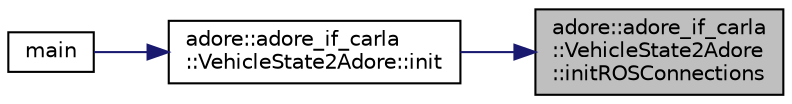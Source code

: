 digraph "adore::adore_if_carla::VehicleState2Adore::initROSConnections"
{
 // LATEX_PDF_SIZE
  edge [fontname="Helvetica",fontsize="10",labelfontname="Helvetica",labelfontsize="10"];
  node [fontname="Helvetica",fontsize="10",shape=record];
  rankdir="RL";
  Node1 [label="adore::adore_if_carla\l::VehicleState2Adore\l::initROSConnections",height=0.2,width=0.4,color="black", fillcolor="grey75", style="filled", fontcolor="black",tooltip=" "];
  Node1 -> Node2 [dir="back",color="midnightblue",fontsize="10",style="solid",fontname="Helvetica"];
  Node2 [label="adore::adore_if_carla\l::VehicleState2Adore::init",height=0.2,width=0.4,color="black", fillcolor="white", style="filled",URL="$classadore_1_1adore__if__carla_1_1VehicleState2Adore.html#a5dde544d414f0706d41b4384eb673663",tooltip=" "];
  Node2 -> Node3 [dir="back",color="midnightblue",fontsize="10",style="solid",fontname="Helvetica"];
  Node3 [label="main",height=0.2,width=0.4,color="black", fillcolor="white", style="filled",URL="$vehiclestate2adore_8cpp.html#a3c04138a5bfe5d72780bb7e82a18e627",tooltip=" "];
}
